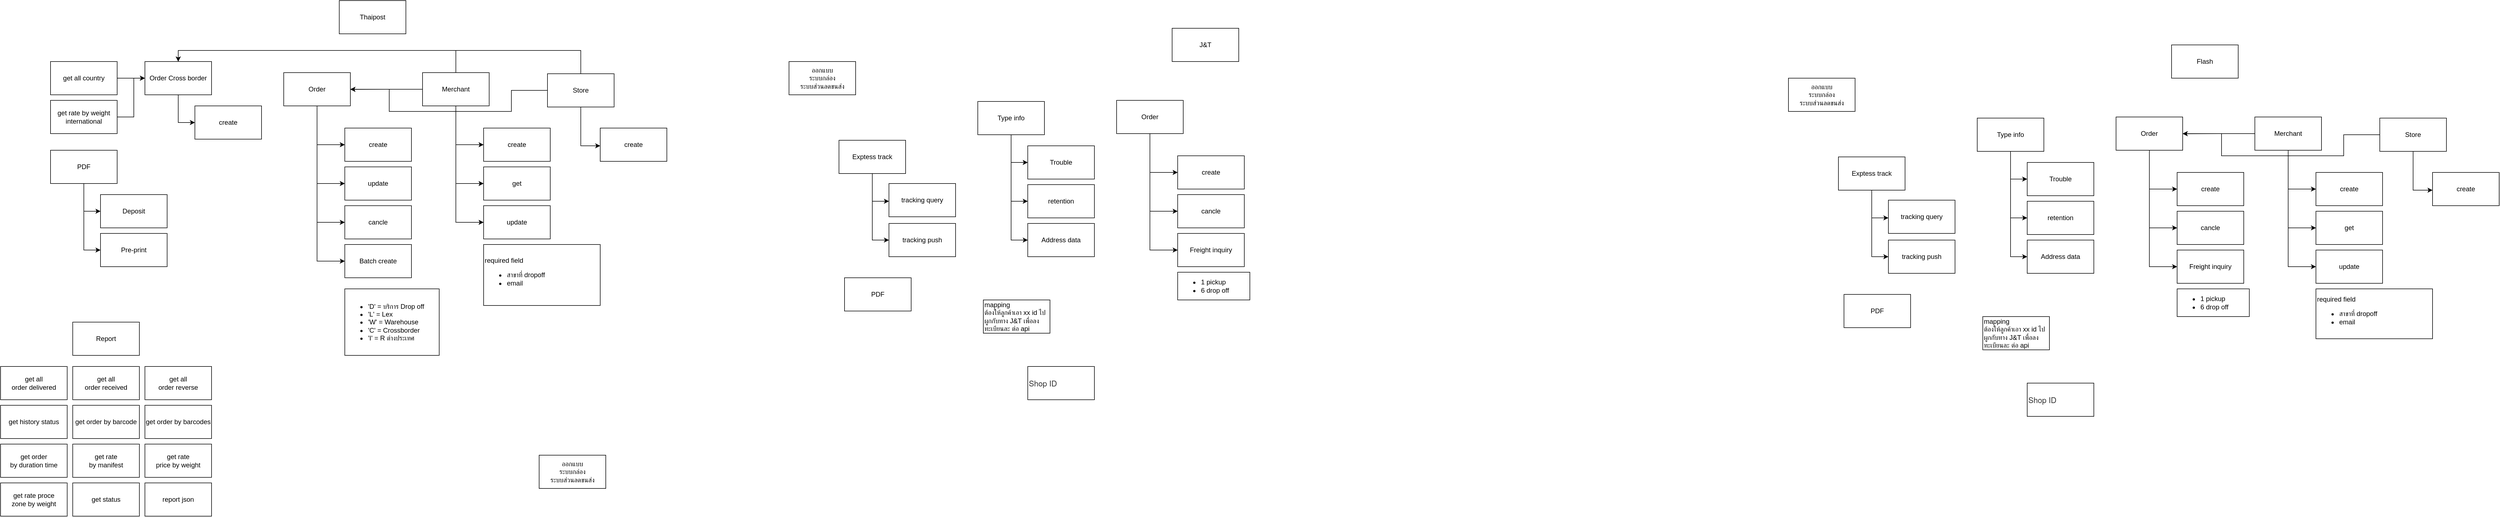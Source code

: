 <mxfile version="14.4.2" type="github">
  <diagram id="eKRGfKMBqLc3NzJdIPlq" name="Page-1">
    <mxGraphModel dx="2317" dy="1035" grid="1" gridSize="10" guides="1" tooltips="1" connect="1" arrows="1" fold="1" page="1" pageScale="1" pageWidth="827" pageHeight="1169" math="0" shadow="0">
      <root>
        <mxCell id="0" />
        <mxCell id="1" parent="0" />
        <mxCell id="XwypZ3vU5W_jLRQiYMMl-3" value="" style="edgeStyle=orthogonalEdgeStyle;rounded=0;orthogonalLoop=1;jettySize=auto;html=1;" parent="1" source="XwypZ3vU5W_jLRQiYMMl-1" target="XwypZ3vU5W_jLRQiYMMl-2" edge="1">
          <mxGeometry relative="1" as="geometry">
            <Array as="points">
              <mxPoint x="240" y="320" />
            </Array>
          </mxGeometry>
        </mxCell>
        <mxCell id="XwypZ3vU5W_jLRQiYMMl-6" style="edgeStyle=orthogonalEdgeStyle;rounded=0;orthogonalLoop=1;jettySize=auto;html=1;entryX=0;entryY=0.5;entryDx=0;entryDy=0;" parent="1" source="XwypZ3vU5W_jLRQiYMMl-1" target="XwypZ3vU5W_jLRQiYMMl-4" edge="1">
          <mxGeometry relative="1" as="geometry" />
        </mxCell>
        <mxCell id="XwypZ3vU5W_jLRQiYMMl-13" style="edgeStyle=orthogonalEdgeStyle;rounded=0;orthogonalLoop=1;jettySize=auto;html=1;entryX=0;entryY=0.5;entryDx=0;entryDy=0;" parent="1" source="XwypZ3vU5W_jLRQiYMMl-1" target="XwypZ3vU5W_jLRQiYMMl-12" edge="1">
          <mxGeometry relative="1" as="geometry" />
        </mxCell>
        <mxCell id="XwypZ3vU5W_jLRQiYMMl-47" style="edgeStyle=orthogonalEdgeStyle;rounded=0;orthogonalLoop=1;jettySize=auto;html=1;exitX=0.5;exitY=0;exitDx=0;exitDy=0;entryX=0.5;entryY=0;entryDx=0;entryDy=0;" parent="1" source="XwypZ3vU5W_jLRQiYMMl-1" target="XwypZ3vU5W_jLRQiYMMl-37" edge="1">
          <mxGeometry relative="1" as="geometry">
            <Array as="points">
              <mxPoint x="240" y="150" />
              <mxPoint x="-260" y="150" />
            </Array>
          </mxGeometry>
        </mxCell>
        <mxCell id="XwypZ3vU5W_jLRQiYMMl-49" style="edgeStyle=orthogonalEdgeStyle;rounded=0;orthogonalLoop=1;jettySize=auto;html=1;exitX=0;exitY=0.5;exitDx=0;exitDy=0;" parent="1" source="XwypZ3vU5W_jLRQiYMMl-1" edge="1">
          <mxGeometry relative="1" as="geometry">
            <mxPoint x="50" y="220.276" as="targetPoint" />
          </mxGeometry>
        </mxCell>
        <mxCell id="XwypZ3vU5W_jLRQiYMMl-1" value="Merchant" style="rounded=0;whiteSpace=wrap;html=1;" parent="1" vertex="1">
          <mxGeometry x="180" y="190" width="120" height="60" as="geometry" />
        </mxCell>
        <mxCell id="XwypZ3vU5W_jLRQiYMMl-2" value="create" style="rounded=0;whiteSpace=wrap;html=1;" parent="1" vertex="1">
          <mxGeometry x="290" y="290" width="120" height="60" as="geometry" />
        </mxCell>
        <mxCell id="XwypZ3vU5W_jLRQiYMMl-4" value="get" style="rounded=0;whiteSpace=wrap;html=1;" parent="1" vertex="1">
          <mxGeometry x="290" y="360" width="120" height="60" as="geometry" />
        </mxCell>
        <mxCell id="XwypZ3vU5W_jLRQiYMMl-7" value="" style="edgeStyle=orthogonalEdgeStyle;rounded=0;orthogonalLoop=1;jettySize=auto;html=1;" parent="1" source="XwypZ3vU5W_jLRQiYMMl-9" target="XwypZ3vU5W_jLRQiYMMl-10" edge="1">
          <mxGeometry relative="1" as="geometry">
            <Array as="points">
              <mxPoint x="465" y="322" />
            </Array>
          </mxGeometry>
        </mxCell>
        <mxCell id="XwypZ3vU5W_jLRQiYMMl-48" style="edgeStyle=orthogonalEdgeStyle;rounded=0;orthogonalLoop=1;jettySize=auto;html=1;exitX=0.5;exitY=0;exitDx=0;exitDy=0;entryX=0.5;entryY=0;entryDx=0;entryDy=0;" parent="1" source="XwypZ3vU5W_jLRQiYMMl-9" target="XwypZ3vU5W_jLRQiYMMl-37" edge="1">
          <mxGeometry relative="1" as="geometry" />
        </mxCell>
        <mxCell id="XwypZ3vU5W_jLRQiYMMl-50" style="edgeStyle=orthogonalEdgeStyle;rounded=0;orthogonalLoop=1;jettySize=auto;html=1;exitX=0;exitY=0.5;exitDx=0;exitDy=0;entryX=1;entryY=0.5;entryDx=0;entryDy=0;" parent="1" source="XwypZ3vU5W_jLRQiYMMl-9" target="XwypZ3vU5W_jLRQiYMMl-24" edge="1">
          <mxGeometry relative="1" as="geometry">
            <Array as="points">
              <mxPoint x="340" y="222" />
              <mxPoint x="340" y="260" />
              <mxPoint x="120" y="260" />
              <mxPoint x="120" y="220" />
            </Array>
          </mxGeometry>
        </mxCell>
        <mxCell id="XwypZ3vU5W_jLRQiYMMl-9" value="Store" style="rounded=0;whiteSpace=wrap;html=1;" parent="1" vertex="1">
          <mxGeometry x="405" y="192" width="120" height="60" as="geometry" />
        </mxCell>
        <mxCell id="XwypZ3vU5W_jLRQiYMMl-10" value="create" style="rounded=0;whiteSpace=wrap;html=1;" parent="1" vertex="1">
          <mxGeometry x="500" y="290" width="120" height="60" as="geometry" />
        </mxCell>
        <mxCell id="XwypZ3vU5W_jLRQiYMMl-12" value="update" style="rounded=0;whiteSpace=wrap;html=1;" parent="1" vertex="1">
          <mxGeometry x="290" y="430" width="120" height="60" as="geometry" />
        </mxCell>
        <mxCell id="XwypZ3vU5W_jLRQiYMMl-21" value="" style="edgeStyle=orthogonalEdgeStyle;rounded=0;orthogonalLoop=1;jettySize=auto;html=1;" parent="1" source="XwypZ3vU5W_jLRQiYMMl-24" target="XwypZ3vU5W_jLRQiYMMl-25" edge="1">
          <mxGeometry relative="1" as="geometry">
            <Array as="points">
              <mxPoint x="-10" y="320" />
            </Array>
          </mxGeometry>
        </mxCell>
        <mxCell id="XwypZ3vU5W_jLRQiYMMl-22" style="edgeStyle=orthogonalEdgeStyle;rounded=0;orthogonalLoop=1;jettySize=auto;html=1;entryX=0;entryY=0.5;entryDx=0;entryDy=0;" parent="1" source="XwypZ3vU5W_jLRQiYMMl-24" target="XwypZ3vU5W_jLRQiYMMl-26" edge="1">
          <mxGeometry relative="1" as="geometry" />
        </mxCell>
        <mxCell id="XwypZ3vU5W_jLRQiYMMl-23" style="edgeStyle=orthogonalEdgeStyle;rounded=0;orthogonalLoop=1;jettySize=auto;html=1;entryX=0;entryY=0.5;entryDx=0;entryDy=0;" parent="1" source="XwypZ3vU5W_jLRQiYMMl-24" target="XwypZ3vU5W_jLRQiYMMl-27" edge="1">
          <mxGeometry relative="1" as="geometry" />
        </mxCell>
        <mxCell id="XwypZ3vU5W_jLRQiYMMl-29" style="edgeStyle=orthogonalEdgeStyle;rounded=0;orthogonalLoop=1;jettySize=auto;html=1;entryX=0;entryY=0.5;entryDx=0;entryDy=0;" parent="1" source="XwypZ3vU5W_jLRQiYMMl-24" target="XwypZ3vU5W_jLRQiYMMl-28" edge="1">
          <mxGeometry relative="1" as="geometry" />
        </mxCell>
        <mxCell id="XwypZ3vU5W_jLRQiYMMl-24" value="Order" style="rounded=0;whiteSpace=wrap;html=1;" parent="1" vertex="1">
          <mxGeometry x="-70" y="190" width="120" height="60" as="geometry" />
        </mxCell>
        <mxCell id="XwypZ3vU5W_jLRQiYMMl-25" value="create" style="rounded=0;whiteSpace=wrap;html=1;" parent="1" vertex="1">
          <mxGeometry x="40" y="290" width="120" height="60" as="geometry" />
        </mxCell>
        <mxCell id="XwypZ3vU5W_jLRQiYMMl-26" value="update" style="rounded=0;whiteSpace=wrap;html=1;" parent="1" vertex="1">
          <mxGeometry x="40" y="360" width="120" height="60" as="geometry" />
        </mxCell>
        <mxCell id="XwypZ3vU5W_jLRQiYMMl-27" value="cancle" style="rounded=0;whiteSpace=wrap;html=1;" parent="1" vertex="1">
          <mxGeometry x="40" y="430" width="120" height="60" as="geometry" />
        </mxCell>
        <mxCell id="XwypZ3vU5W_jLRQiYMMl-28" value="Batch create" style="rounded=0;whiteSpace=wrap;html=1;" parent="1" vertex="1">
          <mxGeometry x="40" y="500" width="120" height="60" as="geometry" />
        </mxCell>
        <mxCell id="XwypZ3vU5W_jLRQiYMMl-33" value="" style="edgeStyle=orthogonalEdgeStyle;rounded=0;orthogonalLoop=1;jettySize=auto;html=1;" parent="1" source="XwypZ3vU5W_jLRQiYMMl-37" target="XwypZ3vU5W_jLRQiYMMl-38" edge="1">
          <mxGeometry relative="1" as="geometry">
            <Array as="points">
              <mxPoint x="-260" y="280" />
            </Array>
          </mxGeometry>
        </mxCell>
        <mxCell id="XwypZ3vU5W_jLRQiYMMl-37" value="Order Cross border" style="rounded=0;whiteSpace=wrap;html=1;" parent="1" vertex="1">
          <mxGeometry x="-320" y="170" width="120" height="60" as="geometry" />
        </mxCell>
        <mxCell id="XwypZ3vU5W_jLRQiYMMl-38" value="create" style="rounded=0;whiteSpace=wrap;html=1;" parent="1" vertex="1">
          <mxGeometry x="-230" y="250" width="120" height="60" as="geometry" />
        </mxCell>
        <mxCell id="XwypZ3vU5W_jLRQiYMMl-45" style="edgeStyle=orthogonalEdgeStyle;rounded=0;orthogonalLoop=1;jettySize=auto;html=1;exitX=1;exitY=0.5;exitDx=0;exitDy=0;entryX=0;entryY=0.5;entryDx=0;entryDy=0;" parent="1" source="XwypZ3vU5W_jLRQiYMMl-43" target="XwypZ3vU5W_jLRQiYMMl-37" edge="1">
          <mxGeometry relative="1" as="geometry" />
        </mxCell>
        <mxCell id="XwypZ3vU5W_jLRQiYMMl-43" value="get all country" style="rounded=0;whiteSpace=wrap;html=1;" parent="1" vertex="1">
          <mxGeometry x="-490" y="170" width="120" height="60" as="geometry" />
        </mxCell>
        <mxCell id="XwypZ3vU5W_jLRQiYMMl-46" style="edgeStyle=orthogonalEdgeStyle;rounded=0;orthogonalLoop=1;jettySize=auto;html=1;exitX=1;exitY=0.5;exitDx=0;exitDy=0;" parent="1" source="XwypZ3vU5W_jLRQiYMMl-44" edge="1">
          <mxGeometry relative="1" as="geometry">
            <mxPoint x="-320" y="200" as="targetPoint" />
            <Array as="points">
              <mxPoint x="-340" y="270" />
              <mxPoint x="-340" y="200" />
            </Array>
          </mxGeometry>
        </mxCell>
        <mxCell id="XwypZ3vU5W_jLRQiYMMl-44" value="get rate by weight international" style="rounded=0;whiteSpace=wrap;html=1;" parent="1" vertex="1">
          <mxGeometry x="-490" y="240" width="120" height="60" as="geometry" />
        </mxCell>
        <mxCell id="-m6qlQXstEaMMELnGQX9-31" value="&lt;ul&gt;&lt;li&gt;&#39;D&#39; = บริการ Drop off&lt;/li&gt;&lt;li&gt;&#39;L&#39; = Lex&lt;/li&gt;&lt;li&gt;&#39;W&#39; = Warehouse&lt;/li&gt;&lt;li&gt;&#39;C&#39; = Crossborder&lt;/li&gt;&lt;li&gt;&#39;I&#39; = R ต่างประเทศ&lt;/li&gt;&lt;/ul&gt;" style="rounded=0;whiteSpace=wrap;html=1;align=left;" parent="1" vertex="1">
          <mxGeometry x="40" y="580" width="170" height="120" as="geometry" />
        </mxCell>
        <mxCell id="-m6qlQXstEaMMELnGQX9-33" value="required field&lt;br&gt;&lt;ul&gt;&lt;li&gt;สาขาที่ dropoff&lt;/li&gt;&lt;li&gt;email&lt;/li&gt;&lt;/ul&gt;" style="rounded=0;whiteSpace=wrap;html=1;align=left;" parent="1" vertex="1">
          <mxGeometry x="290" y="500" width="210" height="110" as="geometry" />
        </mxCell>
        <mxCell id="-m6qlQXstEaMMELnGQX9-34" value="ออกแบบ&lt;br&gt;ระบบกล่อง&lt;br&gt;ระบบส่วนลดขนส่ง" style="rounded=0;whiteSpace=wrap;html=1;" parent="1" vertex="1">
          <mxGeometry x="390" y="880" width="120" height="60" as="geometry" />
        </mxCell>
        <mxCell id="-m6qlQXstEaMMELnGQX9-35" value="Thaipost" style="rounded=0;whiteSpace=wrap;html=1;" parent="1" vertex="1">
          <mxGeometry x="30" y="60" width="120" height="60" as="geometry" />
        </mxCell>
        <mxCell id="-m6qlQXstEaMMELnGQX9-50" value="" style="edgeStyle=orthogonalEdgeStyle;rounded=0;orthogonalLoop=1;jettySize=auto;html=1;" parent="1" source="-m6qlQXstEaMMELnGQX9-54" target="-m6qlQXstEaMMELnGQX9-55" edge="1">
          <mxGeometry relative="1" as="geometry">
            <Array as="points">
              <mxPoint x="1490" y="370" />
            </Array>
          </mxGeometry>
        </mxCell>
        <mxCell id="-m6qlQXstEaMMELnGQX9-51" style="edgeStyle=orthogonalEdgeStyle;rounded=0;orthogonalLoop=1;jettySize=auto;html=1;entryX=0;entryY=0.5;entryDx=0;entryDy=0;" parent="1" source="-m6qlQXstEaMMELnGQX9-54" target="-m6qlQXstEaMMELnGQX9-56" edge="1">
          <mxGeometry relative="1" as="geometry" />
        </mxCell>
        <mxCell id="-m6qlQXstEaMMELnGQX9-52" style="edgeStyle=orthogonalEdgeStyle;rounded=0;orthogonalLoop=1;jettySize=auto;html=1;entryX=0;entryY=0.5;entryDx=0;entryDy=0;" parent="1" source="-m6qlQXstEaMMELnGQX9-54" target="-m6qlQXstEaMMELnGQX9-57" edge="1">
          <mxGeometry relative="1" as="geometry" />
        </mxCell>
        <mxCell id="-m6qlQXstEaMMELnGQX9-54" value="Order" style="rounded=0;whiteSpace=wrap;html=1;" parent="1" vertex="1">
          <mxGeometry x="1430" y="240" width="120" height="60" as="geometry" />
        </mxCell>
        <mxCell id="-m6qlQXstEaMMELnGQX9-55" value="create" style="rounded=0;whiteSpace=wrap;html=1;" parent="1" vertex="1">
          <mxGeometry x="1540" y="340" width="120" height="60" as="geometry" />
        </mxCell>
        <mxCell id="-m6qlQXstEaMMELnGQX9-56" value="cancle" style="rounded=0;whiteSpace=wrap;html=1;" parent="1" vertex="1">
          <mxGeometry x="1540" y="410" width="120" height="60" as="geometry" />
        </mxCell>
        <mxCell id="-m6qlQXstEaMMELnGQX9-57" value="Freight inquiry" style="rounded=0;whiteSpace=wrap;html=1;" parent="1" vertex="1">
          <mxGeometry x="1540" y="480" width="120" height="60" as="geometry" />
        </mxCell>
        <mxCell id="-m6qlQXstEaMMELnGQX9-66" value="&lt;ul&gt;&lt;li&gt;1 pickup&lt;/li&gt;&lt;li&gt;6 drop off&lt;/li&gt;&lt;/ul&gt;" style="rounded=0;whiteSpace=wrap;html=1;align=left;" parent="1" vertex="1">
          <mxGeometry x="1540" y="550" width="130" height="50" as="geometry" />
        </mxCell>
        <mxCell id="-m6qlQXstEaMMELnGQX9-68" value="ออกแบบ&lt;br&gt;ระบบกล่อง&lt;br&gt;ระบบส่วนลดขนส่ง" style="rounded=0;whiteSpace=wrap;html=1;" parent="1" vertex="1">
          <mxGeometry x="840" y="170" width="120" height="60" as="geometry" />
        </mxCell>
        <mxCell id="-m6qlQXstEaMMELnGQX9-69" value="J&amp;amp;T" style="rounded=0;whiteSpace=wrap;html=1;" parent="1" vertex="1">
          <mxGeometry x="1530" y="110" width="120" height="60" as="geometry" />
        </mxCell>
        <mxCell id="-m6qlQXstEaMMELnGQX9-73" style="edgeStyle=orthogonalEdgeStyle;rounded=0;orthogonalLoop=1;jettySize=auto;html=1;exitX=0.5;exitY=1;exitDx=0;exitDy=0;entryX=0;entryY=0.5;entryDx=0;entryDy=0;" parent="1" source="-m6qlQXstEaMMELnGQX9-70" target="-m6qlQXstEaMMELnGQX9-71" edge="1">
          <mxGeometry relative="1" as="geometry" />
        </mxCell>
        <mxCell id="-m6qlQXstEaMMELnGQX9-74" style="edgeStyle=orthogonalEdgeStyle;rounded=0;orthogonalLoop=1;jettySize=auto;html=1;exitX=0.5;exitY=1;exitDx=0;exitDy=0;entryX=0;entryY=0.5;entryDx=0;entryDy=0;" parent="1" source="-m6qlQXstEaMMELnGQX9-70" target="-m6qlQXstEaMMELnGQX9-72" edge="1">
          <mxGeometry relative="1" as="geometry" />
        </mxCell>
        <mxCell id="-m6qlQXstEaMMELnGQX9-70" value="PDF" style="rounded=0;whiteSpace=wrap;html=1;" parent="1" vertex="1">
          <mxGeometry x="-490" y="330" width="120" height="60" as="geometry" />
        </mxCell>
        <mxCell id="-m6qlQXstEaMMELnGQX9-71" value="Deposit" style="rounded=0;whiteSpace=wrap;html=1;" parent="1" vertex="1">
          <mxGeometry x="-400" y="410" width="120" height="60" as="geometry" />
        </mxCell>
        <mxCell id="-m6qlQXstEaMMELnGQX9-72" value="Pre-print" style="rounded=0;whiteSpace=wrap;html=1;" parent="1" vertex="1">
          <mxGeometry x="-400" y="480" width="120" height="60" as="geometry" />
        </mxCell>
        <mxCell id="-m6qlQXstEaMMELnGQX9-75" value="Report" style="rounded=0;whiteSpace=wrap;html=1;" parent="1" vertex="1">
          <mxGeometry x="-450" y="640" width="120" height="60" as="geometry" />
        </mxCell>
        <mxCell id="-m6qlQXstEaMMELnGQX9-76" value="get all&lt;br&gt;order delivered" style="rounded=0;whiteSpace=wrap;html=1;" parent="1" vertex="1">
          <mxGeometry x="-580" y="720" width="120" height="60" as="geometry" />
        </mxCell>
        <mxCell id="-m6qlQXstEaMMELnGQX9-77" value="get history status" style="rounded=0;whiteSpace=wrap;html=1;" parent="1" vertex="1">
          <mxGeometry x="-580" y="790" width="120" height="60" as="geometry" />
        </mxCell>
        <mxCell id="-m6qlQXstEaMMELnGQX9-78" value="get order&lt;br&gt;by duration time" style="rounded=0;whiteSpace=wrap;html=1;" parent="1" vertex="1">
          <mxGeometry x="-580" y="860" width="120" height="60" as="geometry" />
        </mxCell>
        <mxCell id="-m6qlQXstEaMMELnGQX9-79" value="get rate proce&lt;br&gt;zone by weight" style="rounded=0;whiteSpace=wrap;html=1;" parent="1" vertex="1">
          <mxGeometry x="-580" y="930" width="120" height="60" as="geometry" />
        </mxCell>
        <mxCell id="-m6qlQXstEaMMELnGQX9-80" value="get all&lt;br&gt;order received" style="rounded=0;whiteSpace=wrap;html=1;" parent="1" vertex="1">
          <mxGeometry x="-450" y="720" width="120" height="60" as="geometry" />
        </mxCell>
        <mxCell id="-m6qlQXstEaMMELnGQX9-81" value="get order by barcode" style="rounded=0;whiteSpace=wrap;html=1;" parent="1" vertex="1">
          <mxGeometry x="-450" y="790" width="120" height="60" as="geometry" />
        </mxCell>
        <mxCell id="-m6qlQXstEaMMELnGQX9-82" value="get rate&lt;br&gt;by manifest" style="rounded=0;whiteSpace=wrap;html=1;" parent="1" vertex="1">
          <mxGeometry x="-450" y="860" width="120" height="60" as="geometry" />
        </mxCell>
        <mxCell id="-m6qlQXstEaMMELnGQX9-83" value="get status" style="rounded=0;whiteSpace=wrap;html=1;" parent="1" vertex="1">
          <mxGeometry x="-450" y="930" width="120" height="60" as="geometry" />
        </mxCell>
        <mxCell id="-m6qlQXstEaMMELnGQX9-84" value="get all&lt;br&gt;order reverse" style="rounded=0;whiteSpace=wrap;html=1;" parent="1" vertex="1">
          <mxGeometry x="-320" y="720" width="120" height="60" as="geometry" />
        </mxCell>
        <mxCell id="-m6qlQXstEaMMELnGQX9-85" value="get order by barcodes" style="rounded=0;whiteSpace=wrap;html=1;" parent="1" vertex="1">
          <mxGeometry x="-320" y="790" width="120" height="60" as="geometry" />
        </mxCell>
        <mxCell id="-m6qlQXstEaMMELnGQX9-86" value="get rate&lt;br&gt;price by weight" style="rounded=0;whiteSpace=wrap;html=1;" parent="1" vertex="1">
          <mxGeometry x="-320" y="860" width="120" height="60" as="geometry" />
        </mxCell>
        <mxCell id="-m6qlQXstEaMMELnGQX9-87" value="report json" style="rounded=0;whiteSpace=wrap;html=1;" parent="1" vertex="1">
          <mxGeometry x="-320" y="930" width="120" height="60" as="geometry" />
        </mxCell>
        <mxCell id="-m6qlQXstEaMMELnGQX9-89" style="edgeStyle=orthogonalEdgeStyle;rounded=0;orthogonalLoop=1;jettySize=auto;html=1;exitX=0.5;exitY=1;exitDx=0;exitDy=0;entryX=0;entryY=0.5;entryDx=0;entryDy=0;" parent="1" source="-m6qlQXstEaMMELnGQX9-91" target="-m6qlQXstEaMMELnGQX9-92" edge="1">
          <mxGeometry relative="1" as="geometry" />
        </mxCell>
        <mxCell id="-m6qlQXstEaMMELnGQX9-90" style="edgeStyle=orthogonalEdgeStyle;rounded=0;orthogonalLoop=1;jettySize=auto;html=1;exitX=0.5;exitY=1;exitDx=0;exitDy=0;entryX=0;entryY=0.5;entryDx=0;entryDy=0;" parent="1" source="-m6qlQXstEaMMELnGQX9-91" target="-m6qlQXstEaMMELnGQX9-93" edge="1">
          <mxGeometry relative="1" as="geometry" />
        </mxCell>
        <mxCell id="-m6qlQXstEaMMELnGQX9-100" style="edgeStyle=orthogonalEdgeStyle;rounded=0;orthogonalLoop=1;jettySize=auto;html=1;exitX=0.5;exitY=1;exitDx=0;exitDy=0;entryX=0;entryY=0.5;entryDx=0;entryDy=0;" parent="1" source="-m6qlQXstEaMMELnGQX9-91" target="-m6qlQXstEaMMELnGQX9-99" edge="1">
          <mxGeometry relative="1" as="geometry" />
        </mxCell>
        <mxCell id="-m6qlQXstEaMMELnGQX9-91" value="Type info" style="rounded=0;whiteSpace=wrap;html=1;" parent="1" vertex="1">
          <mxGeometry x="1180" y="242" width="120" height="60" as="geometry" />
        </mxCell>
        <mxCell id="-m6qlQXstEaMMELnGQX9-92" value="Trouble" style="rounded=0;whiteSpace=wrap;html=1;" parent="1" vertex="1">
          <mxGeometry x="1270" y="322" width="120" height="60" as="geometry" />
        </mxCell>
        <mxCell id="-m6qlQXstEaMMELnGQX9-93" value="retention" style="rounded=0;whiteSpace=wrap;html=1;" parent="1" vertex="1">
          <mxGeometry x="1270" y="392" width="120" height="60" as="geometry" />
        </mxCell>
        <mxCell id="-m6qlQXstEaMMELnGQX9-94" style="edgeStyle=orthogonalEdgeStyle;rounded=0;orthogonalLoop=1;jettySize=auto;html=1;exitX=0.5;exitY=1;exitDx=0;exitDy=0;entryX=0;entryY=0.5;entryDx=0;entryDy=0;" parent="1" source="-m6qlQXstEaMMELnGQX9-96" edge="1">
          <mxGeometry relative="1" as="geometry">
            <mxPoint x="1020" y="422" as="targetPoint" />
            <Array as="points">
              <mxPoint x="990" y="422" />
            </Array>
          </mxGeometry>
        </mxCell>
        <mxCell id="-m6qlQXstEaMMELnGQX9-95" style="edgeStyle=orthogonalEdgeStyle;rounded=0;orthogonalLoop=1;jettySize=auto;html=1;exitX=0.5;exitY=1;exitDx=0;exitDy=0;entryX=0;entryY=0.5;entryDx=0;entryDy=0;" parent="1" source="-m6qlQXstEaMMELnGQX9-96" target="-m6qlQXstEaMMELnGQX9-98" edge="1">
          <mxGeometry relative="1" as="geometry" />
        </mxCell>
        <mxCell id="-m6qlQXstEaMMELnGQX9-96" value="Exptess track" style="rounded=0;whiteSpace=wrap;html=1;" parent="1" vertex="1">
          <mxGeometry x="930" y="312" width="120" height="60" as="geometry" />
        </mxCell>
        <mxCell id="-m6qlQXstEaMMELnGQX9-98" value="tracking push" style="rounded=0;whiteSpace=wrap;html=1;" parent="1" vertex="1">
          <mxGeometry x="1020" y="462" width="120" height="60" as="geometry" />
        </mxCell>
        <mxCell id="-m6qlQXstEaMMELnGQX9-99" value="Address data" style="rounded=0;whiteSpace=wrap;html=1;" parent="1" vertex="1">
          <mxGeometry x="1270" y="462" width="120" height="60" as="geometry" />
        </mxCell>
        <mxCell id="-m6qlQXstEaMMELnGQX9-101" value="tracking query" style="rounded=0;whiteSpace=wrap;html=1;align=center;" parent="1" vertex="1">
          <mxGeometry x="1020" y="390" width="120" height="60" as="geometry" />
        </mxCell>
        <mxCell id="-m6qlQXstEaMMELnGQX9-104" value="PDF" style="rounded=0;whiteSpace=wrap;html=1;" parent="1" vertex="1">
          <mxGeometry x="940" y="560" width="120" height="60" as="geometry" />
        </mxCell>
        <mxCell id="-m6qlQXstEaMMELnGQX9-108" value="mapping&lt;br&gt;ต้องให้ลูกค้าเอา xx id ไปผูกกับทาง J&amp;amp;T เพื่อลงทะเบียนละ ต่อ api" style="rounded=0;whiteSpace=wrap;html=1;align=left;" parent="1" vertex="1">
          <mxGeometry x="1190" y="600" width="120" height="60" as="geometry" />
        </mxCell>
        <mxCell id="5tuys6Ea339apIoCnLFE-1" value="&lt;span style=&quot;color: rgb(51 , 51 , 51) ; font-family: &amp;#34;helvetica neue&amp;#34; , &amp;#34;helvetica&amp;#34; , &amp;#34;arial&amp;#34; , sans-serif ; font-size: 14px ; background-color: rgb(255 , 255 , 255)&quot;&gt;Shop ID&lt;/span&gt;" style="rounded=0;whiteSpace=wrap;html=1;align=left;" vertex="1" parent="1">
          <mxGeometry x="1270" y="720" width="120" height="60" as="geometry" />
        </mxCell>
        <mxCell id="5tuys6Ea339apIoCnLFE-40" value="" style="edgeStyle=orthogonalEdgeStyle;rounded=0;orthogonalLoop=1;jettySize=auto;html=1;" edge="1" parent="1" source="5tuys6Ea339apIoCnLFE-44" target="5tuys6Ea339apIoCnLFE-45">
          <mxGeometry relative="1" as="geometry">
            <Array as="points">
              <mxPoint x="3540" y="400" />
            </Array>
          </mxGeometry>
        </mxCell>
        <mxCell id="5tuys6Ea339apIoCnLFE-41" style="edgeStyle=orthogonalEdgeStyle;rounded=0;orthogonalLoop=1;jettySize=auto;html=1;entryX=0;entryY=0.5;entryDx=0;entryDy=0;" edge="1" parent="1" source="5tuys6Ea339apIoCnLFE-44" target="5tuys6Ea339apIoCnLFE-46">
          <mxGeometry relative="1" as="geometry" />
        </mxCell>
        <mxCell id="5tuys6Ea339apIoCnLFE-42" style="edgeStyle=orthogonalEdgeStyle;rounded=0;orthogonalLoop=1;jettySize=auto;html=1;entryX=0;entryY=0.5;entryDx=0;entryDy=0;" edge="1" parent="1" source="5tuys6Ea339apIoCnLFE-44" target="5tuys6Ea339apIoCnLFE-51">
          <mxGeometry relative="1" as="geometry" />
        </mxCell>
        <mxCell id="5tuys6Ea339apIoCnLFE-43" style="edgeStyle=orthogonalEdgeStyle;rounded=0;orthogonalLoop=1;jettySize=auto;html=1;exitX=0;exitY=0.5;exitDx=0;exitDy=0;" edge="1" parent="1" source="5tuys6Ea339apIoCnLFE-44">
          <mxGeometry relative="1" as="geometry">
            <mxPoint x="3350" y="300.276" as="targetPoint" />
          </mxGeometry>
        </mxCell>
        <mxCell id="5tuys6Ea339apIoCnLFE-44" value="Merchant" style="rounded=0;whiteSpace=wrap;html=1;" vertex="1" parent="1">
          <mxGeometry x="3480" y="270" width="120" height="60" as="geometry" />
        </mxCell>
        <mxCell id="5tuys6Ea339apIoCnLFE-45" value="create" style="rounded=0;whiteSpace=wrap;html=1;" vertex="1" parent="1">
          <mxGeometry x="3590" y="370" width="120" height="60" as="geometry" />
        </mxCell>
        <mxCell id="5tuys6Ea339apIoCnLFE-46" value="get" style="rounded=0;whiteSpace=wrap;html=1;" vertex="1" parent="1">
          <mxGeometry x="3590" y="440" width="120" height="60" as="geometry" />
        </mxCell>
        <mxCell id="5tuys6Ea339apIoCnLFE-47" value="" style="edgeStyle=orthogonalEdgeStyle;rounded=0;orthogonalLoop=1;jettySize=auto;html=1;" edge="1" parent="1" source="5tuys6Ea339apIoCnLFE-49" target="5tuys6Ea339apIoCnLFE-50">
          <mxGeometry relative="1" as="geometry">
            <Array as="points">
              <mxPoint x="3765" y="402" />
            </Array>
          </mxGeometry>
        </mxCell>
        <mxCell id="5tuys6Ea339apIoCnLFE-48" style="edgeStyle=orthogonalEdgeStyle;rounded=0;orthogonalLoop=1;jettySize=auto;html=1;exitX=0;exitY=0.5;exitDx=0;exitDy=0;entryX=1;entryY=0.5;entryDx=0;entryDy=0;" edge="1" parent="1" source="5tuys6Ea339apIoCnLFE-49" target="5tuys6Ea339apIoCnLFE-55">
          <mxGeometry relative="1" as="geometry">
            <Array as="points">
              <mxPoint x="3640" y="302" />
              <mxPoint x="3640" y="340" />
              <mxPoint x="3420" y="340" />
              <mxPoint x="3420" y="300" />
            </Array>
          </mxGeometry>
        </mxCell>
        <mxCell id="5tuys6Ea339apIoCnLFE-49" value="Store" style="rounded=0;whiteSpace=wrap;html=1;" vertex="1" parent="1">
          <mxGeometry x="3705" y="272" width="120" height="60" as="geometry" />
        </mxCell>
        <mxCell id="5tuys6Ea339apIoCnLFE-50" value="create" style="rounded=0;whiteSpace=wrap;html=1;" vertex="1" parent="1">
          <mxGeometry x="3800" y="370" width="120" height="60" as="geometry" />
        </mxCell>
        <mxCell id="5tuys6Ea339apIoCnLFE-51" value="update" style="rounded=0;whiteSpace=wrap;html=1;" vertex="1" parent="1">
          <mxGeometry x="3590" y="510" width="120" height="60" as="geometry" />
        </mxCell>
        <mxCell id="5tuys6Ea339apIoCnLFE-52" value="" style="edgeStyle=orthogonalEdgeStyle;rounded=0;orthogonalLoop=1;jettySize=auto;html=1;" edge="1" parent="1" source="5tuys6Ea339apIoCnLFE-55" target="5tuys6Ea339apIoCnLFE-56">
          <mxGeometry relative="1" as="geometry">
            <Array as="points">
              <mxPoint x="3290" y="400" />
            </Array>
          </mxGeometry>
        </mxCell>
        <mxCell id="5tuys6Ea339apIoCnLFE-53" style="edgeStyle=orthogonalEdgeStyle;rounded=0;orthogonalLoop=1;jettySize=auto;html=1;entryX=0;entryY=0.5;entryDx=0;entryDy=0;" edge="1" parent="1" source="5tuys6Ea339apIoCnLFE-55" target="5tuys6Ea339apIoCnLFE-57">
          <mxGeometry relative="1" as="geometry" />
        </mxCell>
        <mxCell id="5tuys6Ea339apIoCnLFE-54" style="edgeStyle=orthogonalEdgeStyle;rounded=0;orthogonalLoop=1;jettySize=auto;html=1;entryX=0;entryY=0.5;entryDx=0;entryDy=0;" edge="1" parent="1" source="5tuys6Ea339apIoCnLFE-55" target="5tuys6Ea339apIoCnLFE-58">
          <mxGeometry relative="1" as="geometry" />
        </mxCell>
        <mxCell id="5tuys6Ea339apIoCnLFE-55" value="Order" style="rounded=0;whiteSpace=wrap;html=1;" vertex="1" parent="1">
          <mxGeometry x="3230" y="270" width="120" height="60" as="geometry" />
        </mxCell>
        <mxCell id="5tuys6Ea339apIoCnLFE-56" value="create" style="rounded=0;whiteSpace=wrap;html=1;" vertex="1" parent="1">
          <mxGeometry x="3340" y="370" width="120" height="60" as="geometry" />
        </mxCell>
        <mxCell id="5tuys6Ea339apIoCnLFE-57" value="cancle" style="rounded=0;whiteSpace=wrap;html=1;" vertex="1" parent="1">
          <mxGeometry x="3340" y="440" width="120" height="60" as="geometry" />
        </mxCell>
        <mxCell id="5tuys6Ea339apIoCnLFE-58" value="Freight inquiry" style="rounded=0;whiteSpace=wrap;html=1;" vertex="1" parent="1">
          <mxGeometry x="3340" y="510" width="120" height="60" as="geometry" />
        </mxCell>
        <mxCell id="5tuys6Ea339apIoCnLFE-59" value="&lt;ul&gt;&lt;li&gt;1 pickup&lt;/li&gt;&lt;li&gt;6 drop off&lt;/li&gt;&lt;/ul&gt;" style="rounded=0;whiteSpace=wrap;html=1;align=left;" vertex="1" parent="1">
          <mxGeometry x="3340" y="580" width="130" height="50" as="geometry" />
        </mxCell>
        <mxCell id="5tuys6Ea339apIoCnLFE-60" value="required field&lt;br&gt;&lt;ul&gt;&lt;li&gt;สาขาที่ dropoff&lt;/li&gt;&lt;li&gt;email&lt;/li&gt;&lt;/ul&gt;" style="rounded=0;whiteSpace=wrap;html=1;align=left;" vertex="1" parent="1">
          <mxGeometry x="3590" y="580" width="210" height="90" as="geometry" />
        </mxCell>
        <mxCell id="5tuys6Ea339apIoCnLFE-61" value="ออกแบบ&lt;br&gt;ระบบกล่อง&lt;br&gt;ระบบส่วนลดขนส่ง" style="rounded=0;whiteSpace=wrap;html=1;" vertex="1" parent="1">
          <mxGeometry x="2640" y="200" width="120" height="60" as="geometry" />
        </mxCell>
        <mxCell id="5tuys6Ea339apIoCnLFE-62" value="Flash" style="rounded=0;whiteSpace=wrap;html=1;" vertex="1" parent="1">
          <mxGeometry x="3330" y="140" width="120" height="60" as="geometry" />
        </mxCell>
        <mxCell id="5tuys6Ea339apIoCnLFE-63" style="edgeStyle=orthogonalEdgeStyle;rounded=0;orthogonalLoop=1;jettySize=auto;html=1;exitX=0.5;exitY=1;exitDx=0;exitDy=0;entryX=0;entryY=0.5;entryDx=0;entryDy=0;" edge="1" parent="1" source="5tuys6Ea339apIoCnLFE-66" target="5tuys6Ea339apIoCnLFE-67">
          <mxGeometry relative="1" as="geometry" />
        </mxCell>
        <mxCell id="5tuys6Ea339apIoCnLFE-64" style="edgeStyle=orthogonalEdgeStyle;rounded=0;orthogonalLoop=1;jettySize=auto;html=1;exitX=0.5;exitY=1;exitDx=0;exitDy=0;entryX=0;entryY=0.5;entryDx=0;entryDy=0;" edge="1" parent="1" source="5tuys6Ea339apIoCnLFE-66" target="5tuys6Ea339apIoCnLFE-68">
          <mxGeometry relative="1" as="geometry" />
        </mxCell>
        <mxCell id="5tuys6Ea339apIoCnLFE-65" style="edgeStyle=orthogonalEdgeStyle;rounded=0;orthogonalLoop=1;jettySize=auto;html=1;exitX=0.5;exitY=1;exitDx=0;exitDy=0;entryX=0;entryY=0.5;entryDx=0;entryDy=0;" edge="1" parent="1" source="5tuys6Ea339apIoCnLFE-66" target="5tuys6Ea339apIoCnLFE-73">
          <mxGeometry relative="1" as="geometry" />
        </mxCell>
        <mxCell id="5tuys6Ea339apIoCnLFE-66" value="Type info" style="rounded=0;whiteSpace=wrap;html=1;" vertex="1" parent="1">
          <mxGeometry x="2980" y="272" width="120" height="60" as="geometry" />
        </mxCell>
        <mxCell id="5tuys6Ea339apIoCnLFE-67" value="Trouble" style="rounded=0;whiteSpace=wrap;html=1;" vertex="1" parent="1">
          <mxGeometry x="3070" y="352" width="120" height="60" as="geometry" />
        </mxCell>
        <mxCell id="5tuys6Ea339apIoCnLFE-68" value="retention" style="rounded=0;whiteSpace=wrap;html=1;" vertex="1" parent="1">
          <mxGeometry x="3070" y="422" width="120" height="60" as="geometry" />
        </mxCell>
        <mxCell id="5tuys6Ea339apIoCnLFE-69" style="edgeStyle=orthogonalEdgeStyle;rounded=0;orthogonalLoop=1;jettySize=auto;html=1;exitX=0.5;exitY=1;exitDx=0;exitDy=0;entryX=0;entryY=0.5;entryDx=0;entryDy=0;" edge="1" parent="1" source="5tuys6Ea339apIoCnLFE-71">
          <mxGeometry relative="1" as="geometry">
            <mxPoint x="2820" y="452" as="targetPoint" />
            <Array as="points">
              <mxPoint x="2790" y="452" />
            </Array>
          </mxGeometry>
        </mxCell>
        <mxCell id="5tuys6Ea339apIoCnLFE-70" style="edgeStyle=orthogonalEdgeStyle;rounded=0;orthogonalLoop=1;jettySize=auto;html=1;exitX=0.5;exitY=1;exitDx=0;exitDy=0;entryX=0;entryY=0.5;entryDx=0;entryDy=0;" edge="1" parent="1" source="5tuys6Ea339apIoCnLFE-71" target="5tuys6Ea339apIoCnLFE-72">
          <mxGeometry relative="1" as="geometry" />
        </mxCell>
        <mxCell id="5tuys6Ea339apIoCnLFE-71" value="Exptess track" style="rounded=0;whiteSpace=wrap;html=1;" vertex="1" parent="1">
          <mxGeometry x="2730" y="342" width="120" height="60" as="geometry" />
        </mxCell>
        <mxCell id="5tuys6Ea339apIoCnLFE-72" value="tracking push" style="rounded=0;whiteSpace=wrap;html=1;" vertex="1" parent="1">
          <mxGeometry x="2820" y="492" width="120" height="60" as="geometry" />
        </mxCell>
        <mxCell id="5tuys6Ea339apIoCnLFE-73" value="Address data" style="rounded=0;whiteSpace=wrap;html=1;" vertex="1" parent="1">
          <mxGeometry x="3070" y="492" width="120" height="60" as="geometry" />
        </mxCell>
        <mxCell id="5tuys6Ea339apIoCnLFE-74" value="tracking query" style="rounded=0;whiteSpace=wrap;html=1;align=center;" vertex="1" parent="1">
          <mxGeometry x="2820" y="420" width="120" height="60" as="geometry" />
        </mxCell>
        <mxCell id="5tuys6Ea339apIoCnLFE-75" value="PDF" style="rounded=0;whiteSpace=wrap;html=1;" vertex="1" parent="1">
          <mxGeometry x="2740" y="590" width="120" height="60" as="geometry" />
        </mxCell>
        <mxCell id="5tuys6Ea339apIoCnLFE-76" value="mapping&lt;br&gt;ต้องให้ลูกค้าเอา xx id ไปผูกกับทาง J&amp;amp;T เพื่อลงทะเบียนละ ต่อ api" style="rounded=0;whiteSpace=wrap;html=1;align=left;" vertex="1" parent="1">
          <mxGeometry x="2990" y="630" width="120" height="60" as="geometry" />
        </mxCell>
        <mxCell id="5tuys6Ea339apIoCnLFE-77" value="&lt;span style=&quot;color: rgb(51 , 51 , 51) ; font-family: &amp;#34;helvetica neue&amp;#34; , &amp;#34;helvetica&amp;#34; , &amp;#34;arial&amp;#34; , sans-serif ; font-size: 14px ; background-color: rgb(255 , 255 , 255)&quot;&gt;Shop ID&lt;/span&gt;" style="rounded=0;whiteSpace=wrap;html=1;align=left;" vertex="1" parent="1">
          <mxGeometry x="3070" y="750" width="120" height="60" as="geometry" />
        </mxCell>
      </root>
    </mxGraphModel>
  </diagram>
</mxfile>
